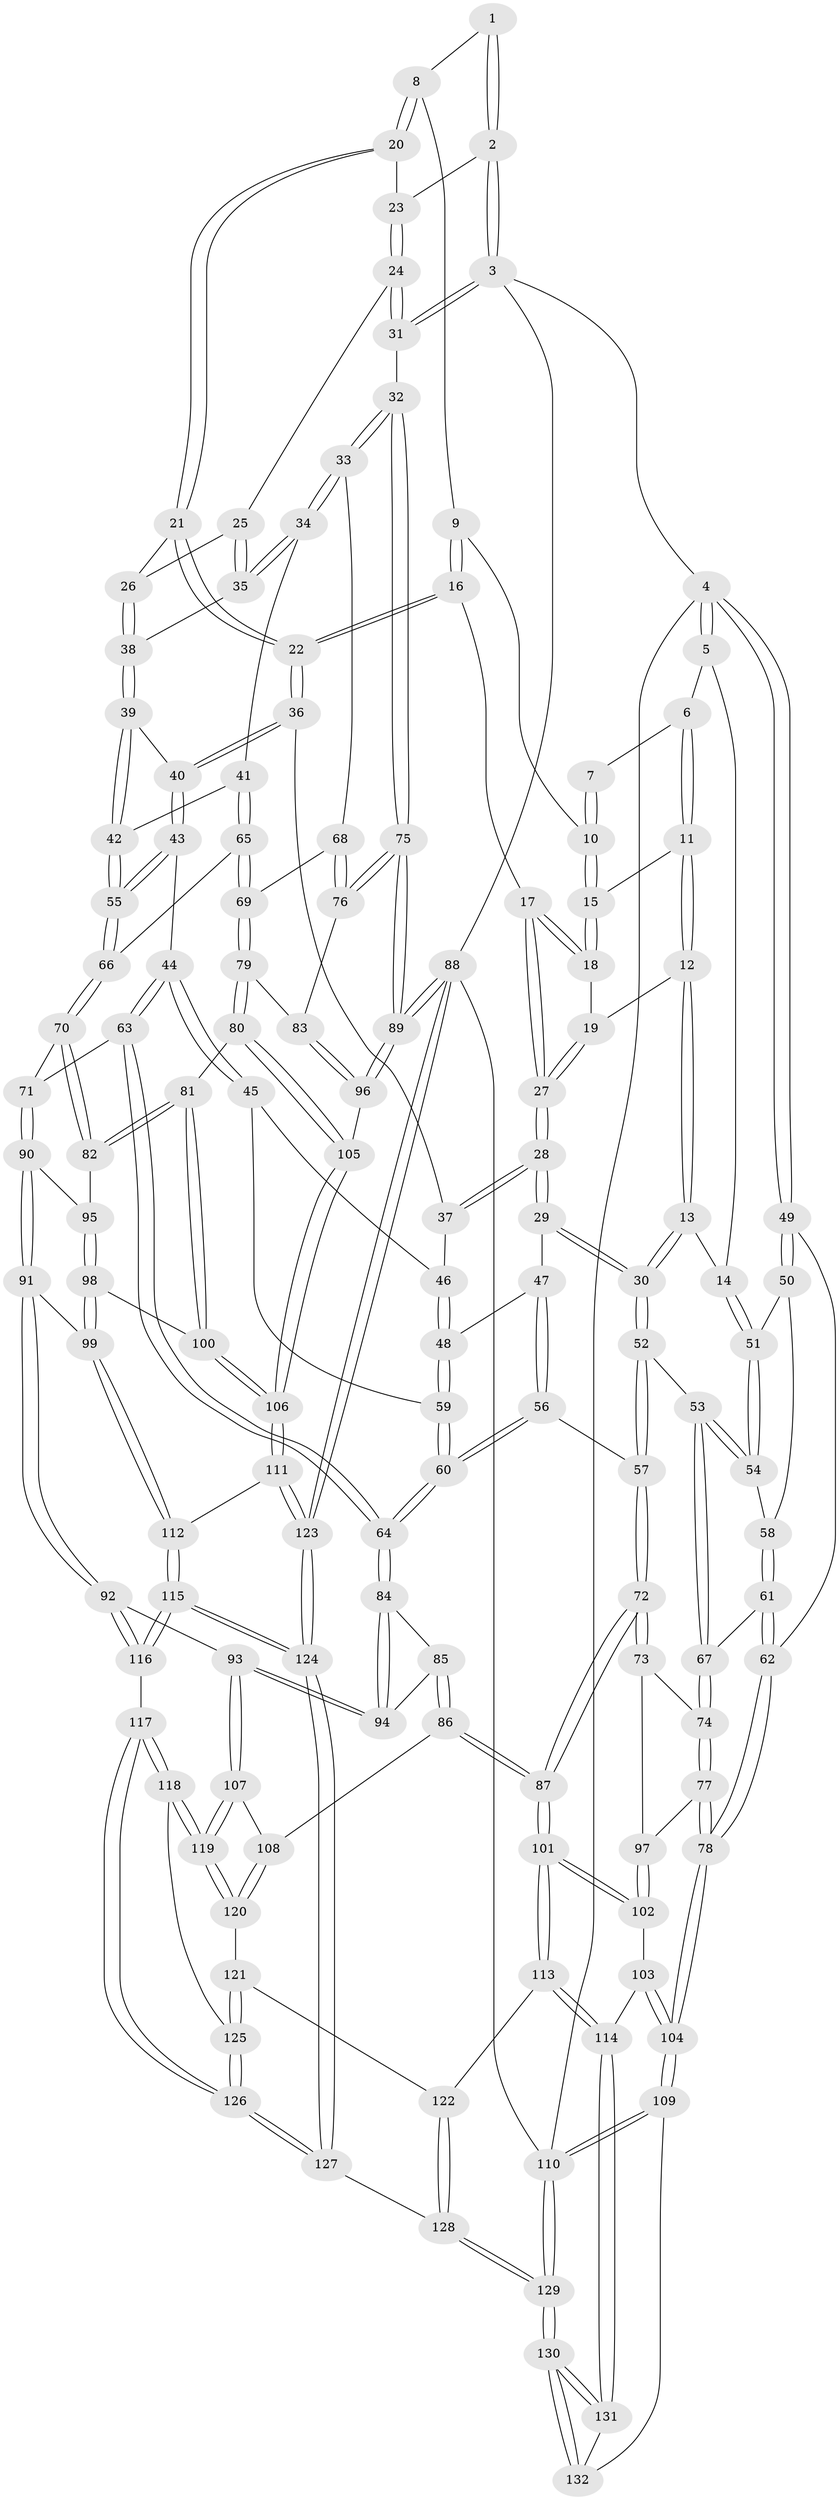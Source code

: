 // coarse degree distribution, {3: 0.1794871794871795, 6: 0.0641025641025641, 4: 0.3717948717948718, 5: 0.38461538461538464}
// Generated by graph-tools (version 1.1) at 2025/52/02/27/25 19:52:38]
// undirected, 132 vertices, 327 edges
graph export_dot {
graph [start="1"]
  node [color=gray90,style=filled];
  1 [pos="+0.6957814392022663+0"];
  2 [pos="+1+0"];
  3 [pos="+1+0"];
  4 [pos="+0+0"];
  5 [pos="+0.20073572747091864+0"];
  6 [pos="+0.39582149199386785+0"];
  7 [pos="+0.623388033822284+0"];
  8 [pos="+0.7088570795669519+0.0904720180523672"];
  9 [pos="+0.6141311097111312+0.04651876054726094"];
  10 [pos="+0.6105063353447034+0.03924062787199508"];
  11 [pos="+0.412644645071957+0"];
  12 [pos="+0.3183604076665163+0.1342692939016315"];
  13 [pos="+0.1339044371608473+0.17114478029079416"];
  14 [pos="+0.12976825652363388+0.17051599380541468"];
  15 [pos="+0.4695733896710227+0.03962156150752767"];
  16 [pos="+0.5425063455755923+0.16799978050044342"];
  17 [pos="+0.5304876530855104+0.16544502029011618"];
  18 [pos="+0.5063625023938446+0.12764224022431436"];
  19 [pos="+0.3350802937012582+0.15013239570611742"];
  20 [pos="+0.727100122718969+0.11717421163570675"];
  21 [pos="+0.7215216690642247+0.1613540347683292"];
  22 [pos="+0.6368197911958947+0.22612743589458395"];
  23 [pos="+0.9135045570382501+0"];
  24 [pos="+0.875445459144139+0.1884583771943111"];
  25 [pos="+0.8730873191173086+0.19121372550651936"];
  26 [pos="+0.7470493395366294+0.1754190501899598"];
  27 [pos="+0.4162847278549929+0.25533462111495575"];
  28 [pos="+0.41319752588831243+0.27726518286774354"];
  29 [pos="+0.40619086164011026+0.2923461724983394"];
  30 [pos="+0.3291222473977889+0.3400578254643691"];
  31 [pos="+1+0.16126212593004524"];
  32 [pos="+1+0.3532061509185359"];
  33 [pos="+1+0.3547178952271442"];
  34 [pos="+0.9698880917062963+0.3479706848790149"];
  35 [pos="+0.887236253720462+0.2746068069215581"];
  36 [pos="+0.6367683095695303+0.22897638985592375"];
  37 [pos="+0.5471694933117293+0.3065612756508055"];
  38 [pos="+0.8032702215360484+0.2948481344569544"];
  39 [pos="+0.7779336425628645+0.3308710691469435"];
  40 [pos="+0.666323128347081+0.3052965561563742"];
  41 [pos="+0.9489746016654601+0.36073379656122523"];
  42 [pos="+0.7829334222173612+0.3456708585103978"];
  43 [pos="+0.6475818907910241+0.3923437841129888"];
  44 [pos="+0.6221149821868028+0.4079635174457427"];
  45 [pos="+0.5533489715775194+0.3706140416272135"];
  46 [pos="+0.5442355893262031+0.32700597225327444"];
  47 [pos="+0.4354991863824198+0.33206675821971454"];
  48 [pos="+0.462814981453613+0.36175897091828374"];
  49 [pos="+0+0.1926312790689422"];
  50 [pos="+0+0.2015507553015698"];
  51 [pos="+0.11528699115011601+0.17896251812172126"];
  52 [pos="+0.2961917333783536+0.44271274609668737"];
  53 [pos="+0.18919425673176518+0.4270320155637211"];
  54 [pos="+0.16959987315460737+0.3959827064499763"];
  55 [pos="+0.7896828729232422+0.4831208762288042"];
  56 [pos="+0.39047395717510336+0.521538921511962"];
  57 [pos="+0.3388780346864307+0.5154591479450281"];
  58 [pos="+0.059066350596586534+0.4000158858108512"];
  59 [pos="+0.4847868006494802+0.40218445096640193"];
  60 [pos="+0.47517014258335954+0.5367797913964766"];
  61 [pos="+0.03849148758213333+0.4789081510615885"];
  62 [pos="+0+0.5325103999367014"];
  63 [pos="+0.5566388814204012+0.5290742933963384"];
  64 [pos="+0.4757267584694943+0.5371559524065913"];
  65 [pos="+0.795372907391248+0.4882907818220593"];
  66 [pos="+0.7913476474440165+0.4857738978277958"];
  67 [pos="+0.11801859795247162+0.5052296228157511"];
  68 [pos="+0.8933192746179166+0.5195551580755143"];
  69 [pos="+0.7999159632928381+0.497215758562386"];
  70 [pos="+0.6142450978210048+0.5553774168119299"];
  71 [pos="+0.6014044014948684+0.5544630466119829"];
  72 [pos="+0.24841153261642945+0.6478279454424415"];
  73 [pos="+0.15827137471550612+0.6016147541360547"];
  74 [pos="+0.1312979932233399+0.5652081078986487"];
  75 [pos="+1+0.519309381095354"];
  76 [pos="+0.9786361529710884+0.565887564142797"];
  77 [pos="+0+0.6181415408410761"];
  78 [pos="+0+0.5914963224673316"];
  79 [pos="+0.801106181588986+0.6352473793571388"];
  80 [pos="+0.8001136330842236+0.637426612053611"];
  81 [pos="+0.7928364594077825+0.6385032291823183"];
  82 [pos="+0.7174437222998128+0.6437335408977574"];
  83 [pos="+0.9290654158838108+0.6218596625439208"];
  84 [pos="+0.47544323771344593+0.5611392118480041"];
  85 [pos="+0.36750572610997+0.6887361177415626"];
  86 [pos="+0.27360892618934124+0.7144774552076846"];
  87 [pos="+0.2568499085472468+0.70899438498757"];
  88 [pos="+1+1"];
  89 [pos="+1+0.8288306916121843"];
  90 [pos="+0.6090930256027721+0.6438471439769377"];
  91 [pos="+0.5919257391710421+0.7244260036540966"];
  92 [pos="+0.5459440447048777+0.7373722733163034"];
  93 [pos="+0.4998685272764742+0.7202463078560533"];
  94 [pos="+0.4913143133920085+0.6999262404814544"];
  95 [pos="+0.6949929428322374+0.6640908154125952"];
  96 [pos="+0.9678734351180257+0.7427485039749127"];
  97 [pos="+0.06803492526876997+0.6712970209238314"];
  98 [pos="+0.6497725913764559+0.7343389323658106"];
  99 [pos="+0.6444862747435672+0.7385758108238742"];
  100 [pos="+0.7035193138486151+0.7313622532151278"];
  101 [pos="+0.2053083958942165+0.7780547954774739"];
  102 [pos="+0.07279621764083782+0.6917939451120648"];
  103 [pos="+0.03424955391816961+0.7555665387680471"];
  104 [pos="+0+0.7811729163535405"];
  105 [pos="+0.8338290897314322+0.7622105097017194"];
  106 [pos="+0.8305201752228474+0.7684266422437056"];
  107 [pos="+0.46053560825531575+0.7597882527574609"];
  108 [pos="+0.35416023803729113+0.7704209339850642"];
  109 [pos="+0+0.8362872272891123"];
  110 [pos="+0+1"];
  111 [pos="+0.8203927056032327+0.7967788087859833"];
  112 [pos="+0.6784683403183618+0.8108525185934455"];
  113 [pos="+0.17949808743647247+0.841763987831741"];
  114 [pos="+0.17301649643402925+0.8490576727465579"];
  115 [pos="+0.6228096474572389+0.9235721207531862"];
  116 [pos="+0.5689513985273706+0.898549350052816"];
  117 [pos="+0.4688726810882591+0.9093332464347663"];
  118 [pos="+0.4606587763225999+0.8996913397817421"];
  119 [pos="+0.4538980801450919+0.879759526832181"];
  120 [pos="+0.3646083884604542+0.8150946706904527"];
  121 [pos="+0.3335464656308767+0.8801460998046116"];
  122 [pos="+0.31279789422708265+0.8810519191253234"];
  123 [pos="+0.8969555549281678+1"];
  124 [pos="+0.8369234966139439+1"];
  125 [pos="+0.3503005399825083+0.8931598959214743"];
  126 [pos="+0.340731495699443+1"];
  127 [pos="+0.33279603052550166+1"];
  128 [pos="+0.28920770545323077+1"];
  129 [pos="+0.21428097968780335+1"];
  130 [pos="+0.16650817067732768+1"];
  131 [pos="+0.16042719419290433+0.8767431624675475"];
  132 [pos="+0+0.8632716785811045"];
  1 -- 2;
  1 -- 2;
  1 -- 8;
  2 -- 3;
  2 -- 3;
  2 -- 23;
  3 -- 4;
  3 -- 31;
  3 -- 31;
  3 -- 88;
  4 -- 5;
  4 -- 5;
  4 -- 49;
  4 -- 49;
  4 -- 110;
  5 -- 6;
  5 -- 14;
  6 -- 7;
  6 -- 11;
  6 -- 11;
  7 -- 10;
  7 -- 10;
  8 -- 9;
  8 -- 20;
  8 -- 20;
  9 -- 10;
  9 -- 16;
  9 -- 16;
  10 -- 15;
  10 -- 15;
  11 -- 12;
  11 -- 12;
  11 -- 15;
  12 -- 13;
  12 -- 13;
  12 -- 19;
  13 -- 14;
  13 -- 30;
  13 -- 30;
  14 -- 51;
  14 -- 51;
  15 -- 18;
  15 -- 18;
  16 -- 17;
  16 -- 22;
  16 -- 22;
  17 -- 18;
  17 -- 18;
  17 -- 27;
  17 -- 27;
  18 -- 19;
  19 -- 27;
  19 -- 27;
  20 -- 21;
  20 -- 21;
  20 -- 23;
  21 -- 22;
  21 -- 22;
  21 -- 26;
  22 -- 36;
  22 -- 36;
  23 -- 24;
  23 -- 24;
  24 -- 25;
  24 -- 31;
  24 -- 31;
  25 -- 26;
  25 -- 35;
  25 -- 35;
  26 -- 38;
  26 -- 38;
  27 -- 28;
  27 -- 28;
  28 -- 29;
  28 -- 29;
  28 -- 37;
  28 -- 37;
  29 -- 30;
  29 -- 30;
  29 -- 47;
  30 -- 52;
  30 -- 52;
  31 -- 32;
  32 -- 33;
  32 -- 33;
  32 -- 75;
  32 -- 75;
  33 -- 34;
  33 -- 34;
  33 -- 68;
  34 -- 35;
  34 -- 35;
  34 -- 41;
  35 -- 38;
  36 -- 37;
  36 -- 40;
  36 -- 40;
  37 -- 46;
  38 -- 39;
  38 -- 39;
  39 -- 40;
  39 -- 42;
  39 -- 42;
  40 -- 43;
  40 -- 43;
  41 -- 42;
  41 -- 65;
  41 -- 65;
  42 -- 55;
  42 -- 55;
  43 -- 44;
  43 -- 55;
  43 -- 55;
  44 -- 45;
  44 -- 45;
  44 -- 63;
  44 -- 63;
  45 -- 46;
  45 -- 59;
  46 -- 48;
  46 -- 48;
  47 -- 48;
  47 -- 56;
  47 -- 56;
  48 -- 59;
  48 -- 59;
  49 -- 50;
  49 -- 50;
  49 -- 62;
  50 -- 51;
  50 -- 58;
  51 -- 54;
  51 -- 54;
  52 -- 53;
  52 -- 57;
  52 -- 57;
  53 -- 54;
  53 -- 54;
  53 -- 67;
  53 -- 67;
  54 -- 58;
  55 -- 66;
  55 -- 66;
  56 -- 57;
  56 -- 60;
  56 -- 60;
  57 -- 72;
  57 -- 72;
  58 -- 61;
  58 -- 61;
  59 -- 60;
  59 -- 60;
  60 -- 64;
  60 -- 64;
  61 -- 62;
  61 -- 62;
  61 -- 67;
  62 -- 78;
  62 -- 78;
  63 -- 64;
  63 -- 64;
  63 -- 71;
  64 -- 84;
  64 -- 84;
  65 -- 66;
  65 -- 69;
  65 -- 69;
  66 -- 70;
  66 -- 70;
  67 -- 74;
  67 -- 74;
  68 -- 69;
  68 -- 76;
  68 -- 76;
  69 -- 79;
  69 -- 79;
  70 -- 71;
  70 -- 82;
  70 -- 82;
  71 -- 90;
  71 -- 90;
  72 -- 73;
  72 -- 73;
  72 -- 87;
  72 -- 87;
  73 -- 74;
  73 -- 97;
  74 -- 77;
  74 -- 77;
  75 -- 76;
  75 -- 76;
  75 -- 89;
  75 -- 89;
  76 -- 83;
  77 -- 78;
  77 -- 78;
  77 -- 97;
  78 -- 104;
  78 -- 104;
  79 -- 80;
  79 -- 80;
  79 -- 83;
  80 -- 81;
  80 -- 105;
  80 -- 105;
  81 -- 82;
  81 -- 82;
  81 -- 100;
  81 -- 100;
  82 -- 95;
  83 -- 96;
  83 -- 96;
  84 -- 85;
  84 -- 94;
  84 -- 94;
  85 -- 86;
  85 -- 86;
  85 -- 94;
  86 -- 87;
  86 -- 87;
  86 -- 108;
  87 -- 101;
  87 -- 101;
  88 -- 89;
  88 -- 89;
  88 -- 123;
  88 -- 123;
  88 -- 110;
  89 -- 96;
  89 -- 96;
  90 -- 91;
  90 -- 91;
  90 -- 95;
  91 -- 92;
  91 -- 92;
  91 -- 99;
  92 -- 93;
  92 -- 116;
  92 -- 116;
  93 -- 94;
  93 -- 94;
  93 -- 107;
  93 -- 107;
  95 -- 98;
  95 -- 98;
  96 -- 105;
  97 -- 102;
  97 -- 102;
  98 -- 99;
  98 -- 99;
  98 -- 100;
  99 -- 112;
  99 -- 112;
  100 -- 106;
  100 -- 106;
  101 -- 102;
  101 -- 102;
  101 -- 113;
  101 -- 113;
  102 -- 103;
  103 -- 104;
  103 -- 104;
  103 -- 114;
  104 -- 109;
  104 -- 109;
  105 -- 106;
  105 -- 106;
  106 -- 111;
  106 -- 111;
  107 -- 108;
  107 -- 119;
  107 -- 119;
  108 -- 120;
  108 -- 120;
  109 -- 110;
  109 -- 110;
  109 -- 132;
  110 -- 129;
  110 -- 129;
  111 -- 112;
  111 -- 123;
  111 -- 123;
  112 -- 115;
  112 -- 115;
  113 -- 114;
  113 -- 114;
  113 -- 122;
  114 -- 131;
  114 -- 131;
  115 -- 116;
  115 -- 116;
  115 -- 124;
  115 -- 124;
  116 -- 117;
  117 -- 118;
  117 -- 118;
  117 -- 126;
  117 -- 126;
  118 -- 119;
  118 -- 119;
  118 -- 125;
  119 -- 120;
  119 -- 120;
  120 -- 121;
  121 -- 122;
  121 -- 125;
  121 -- 125;
  122 -- 128;
  122 -- 128;
  123 -- 124;
  123 -- 124;
  124 -- 127;
  124 -- 127;
  125 -- 126;
  125 -- 126;
  126 -- 127;
  126 -- 127;
  127 -- 128;
  128 -- 129;
  128 -- 129;
  129 -- 130;
  129 -- 130;
  130 -- 131;
  130 -- 131;
  130 -- 132;
  130 -- 132;
  131 -- 132;
}
